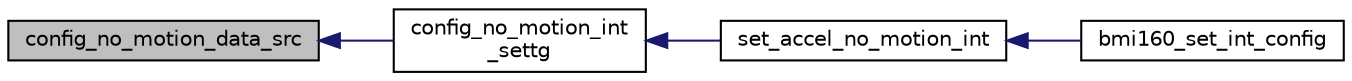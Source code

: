 digraph "config_no_motion_data_src"
{
  edge [fontname="Helvetica",fontsize="10",labelfontname="Helvetica",labelfontsize="10"];
  node [fontname="Helvetica",fontsize="10",shape=record];
  rankdir="LR";
  Node1 [label="config_no_motion_data_src",height=0.2,width=0.4,color="black", fillcolor="grey75", style="filled", fontcolor="black"];
  Node1 -> Node2 [dir="back",color="midnightblue",fontsize="10",style="solid",fontname="Helvetica"];
  Node2 [label="config_no_motion_int\l_settg",height=0.2,width=0.4,color="black", fillcolor="white", style="filled",URL="$bmi160_8c.html#a0dbb00706ea1bbdbdd8c24545fabd648",tooltip="This API configure the interrupt PIN setting for no motion/slow motion interrupt. ..."];
  Node2 -> Node3 [dir="back",color="midnightblue",fontsize="10",style="solid",fontname="Helvetica"];
  Node3 [label="set_accel_no_motion_int",height=0.2,width=0.4,color="black", fillcolor="white", style="filled",URL="$bmi160_8c.html#ae276c8f2eb45b1088d65e92533ef8de1",tooltip="This API sets the no motion/slow motion interrupt of the sensor. Slow motion is similar to any motion..."];
  Node3 -> Node4 [dir="back",color="midnightblue",fontsize="10",style="solid",fontname="Helvetica"];
  Node4 [label="bmi160_set_int_config",height=0.2,width=0.4,color="black", fillcolor="white", style="filled",URL="$bmi160_8h.html#a62ebd142768bea09f93ab63786dc3cca",tooltip="This API configures the necessary interrupt based on the user settings in the bmi160_int_settg struct..."];
}
